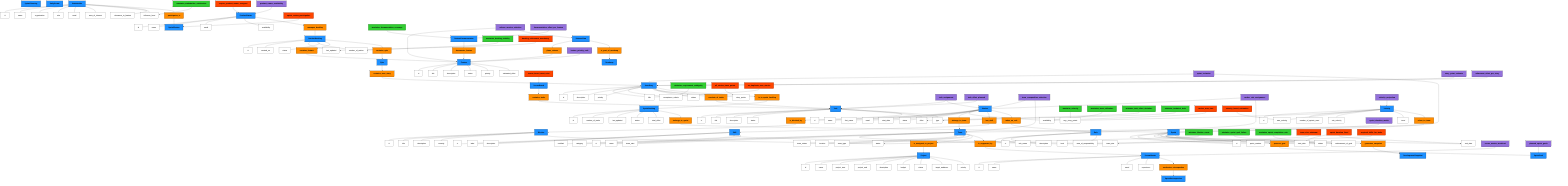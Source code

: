 graph TD
    %% =============== STYLES ===============
    classDef entity fill:#1E90FF,stroke:#000,color:#000,font-weight:bold
    classDef attribute fill:#FFF,stroke:#333,stroke-width:1px,color:#000
    classDef relation fill:#FF8C00,stroke:#000,color:#000,font-weight:bold
    classDef goal fill:#32CD32,stroke:#000,color:#000,font-weight:bold
    classDef condition fill:#FF4500,stroke:#000,color:#000,font-weight:bold
    classDef decisionvar fill:#9370DB,stroke:#000,color:#000,font-weight:bold

    %% =============== ENTITIES (E0–E26) ===============
    E0[Project]:::entity
    E1[Team]:::entity
    E2[Worker]:::entity
    E3[Feature]:::entity
    E4[Skill]:::entity
    E5[Role]:::entity
    E6[ProductOwner]:::entity
    E7[ScrumMaster]:::entity
    E8[ProductBacklog]:::entity
    E9[Sprint]:::entity
    E10[SprintPlanning]:::entity
    E11[DailyScrum]:::entity
    E12[SprintReview]:::entity
    E13[SprintRetrospective]:::entity
    E14[SprintBacklog]:::entity
    E15[SprintGoal]:::entity
    E16[Epic]:::entity
    E17[UserStory]:::entity
    E18[Task]:::entity
    E19[DevelopmentSnapshot]:::entity
    E20[Blocker]:::entity
    E21[Stakeholder]:::entity
    E22[Velocity]:::entity
    E23[ReleasePlan]:::entity
    E24[Roadmap]:::entity
    E25[ScrumBoard]:::entity
    E26[FeatureDocumentation]:::entity

    %% =============== ATTRIBUTES (grouped per entity) ===============
    %% Project
    A0a[id]:::attribute
    A0b[name]:::attribute
    A0c[project_start]:::attribute
    A0d[project_end]:::attribute
    A0e[description]:::attribute
    A0f[budget]:::attribute
    A0g[status]:::attribute
    A0h[target_audience]:::attribute
    A0i[priority]:::attribute

    %% Team
    A1a[id]:::attribute
    A1b[name]:::attribute
    A1c[team_size]:::attribute
    A1d[team_start]:::attribute
    A1e[team_status]:::attribute
    A1f[location]:::attribute
    A1g[team_type]:::attribute

    %% Worker
    A2a[id]:::attribute
    A2b[name]:::attribute
    A2c[first_name]:::attribute
    A2d[email]:::attribute
    A2e[start_date]:::attribute
    A2f[status]:::attribute
    A2g[availability]:::attribute

    %% Feature
    A3a[id]:::attribute
    A3b[title]:::attribute
    A3c[description]:::attribute
    A3d[status]:::attribute
    A3e[priority]:::attribute
    A3f[estimated_effort]:::attribute

    %% Skill
    A4a[id]:::attribute
    A4b[label]:::attribute
    A4c[description]:::attribute
    A4d[level]:::attribute
    A4e[certified]:::attribute
    A4f[category]:::attribute

    %% Role
    A5a[id]:::attribute
    A5b[role_name]:::attribute
    A5c[description]:::attribute
    A5d[area_of_responsibility]:::attribute

    %% ProductOwner
    A6a[id]:::attribute
    A6b[name]:::attribute
    A6c[email]:::attribute
    A6d[availability]:::attribute

    %% ScrumMaster
    A7a[id]:::attribute
    A7b[name]:::attribute
    A7c[email]:::attribute
    A7d[experience]:::attribute

    %% ProductBacklog
    A8a[id]:::attribute
    A8b[created_on]:::attribute
    A8c[last_updated]:::attribute
    A8d[number_of_entries]:::attribute
    A8e[status]:::attribute

    %% Sprint
    A9a[id]:::attribute
    A9b[sprint_number]:::attribute
    A9c[start_date]:::attribute
    A9d[end_date]:::attribute
    A9e[status]:::attribute
    A9f[achievement_of_goal]:::attribute

    %% SprintBacklog
    A14a[id]:::attribute
    A14b[number_of_tasks]:::attribute
    A14c[last_updated]:::attribute
    A14d[status]:::attribute
    A14e[total_effort]:::attribute

    %% UserStory
    A17a[id]:::attribute
    A17b[title]:::attribute
    A17c[description]:::attribute
    A17d[acceptance_criteria]:::attribute
    A17e[priority]:::attribute
    A17f[story_points]:::attribute
    A17g[status]:::attribute

    %% Task
    A18a[id]:::attribute
    A18b[title]:::attribute
    A18c[description]:::attribute
    A18d[status]:::attribute
    A18e[effort]:::attribute
    A18f[type]:::attribute

    %% Blocker
    A20a[id]:::attribute
    A20b[title]:::attribute
    A20c[description]:::attribute
    A20d[severity]:::attribute
    A20e[status]:::attribute

    %% Stakeholder
    A21a[id]:::attribute
    A21b[name]:::attribute
    A21c[organization]:::attribute
    A21d[role]:::attribute
    A21e[email]:::attribute
    A21f[area_of_interest]:::attribute
    A21g[influence_level]:::attribute
    A21h[relevance_to_feature]:::attribute

    %% Velocity
    A22a[id]:::attribute
    A22b[number_of_sprints_used]:::attribute
    A22c[avg._story_points]:::attribute
    A22d[max_velocity]:::attribute
    A22e[min_velocity]:::attribute
    A22f[trend]:::attribute

    %% =============== RELATIONS (R1–R22) ===============
    R1[is_assigned_to_project]:::relation
    R2[belongs_to_team]:::relation
    R3[has_skill]:::relation
    R4[takes_on_role]:::relation
    R5[manages_backlog]:::relation
    R6[is_supported_by]:::relation
    R7[contains_feature]:::relation
    R8[contains_epic]:::relation
    R9[contains_user_story]:::relation
    R10[consists_of_tasks]:::relation
    R11[is_in_sprint_backlog]:::relation
    R12[belongs_to_sprint]:::relation
    R13[pursues_goal]:::relation
    R14[contains_tasks]:::relation
    R15[documents_feature]:::relation
    R16[is_blocked_by]:::relation
    R17[participates_in]:::relation
    R18[moderates_retrospective]:::relation
    R19[refers_to_team]:::relation
    R20[plans_release]:::relation
    R21[is_part_of_roadmap]:::relation
    R22[generates_snapshot]:::relation

    %% =============== GOALS (G0–G10) ===============
    G0[maximize_velocity]:::goal
    G1[minimize_blocker_count]:::goal
    G2[maximize_team_utilization]:::goal
    G3[minimize_sprint_goal_failure]:::goal
    G4[maximize_backlog_stability]:::goal
    G5[minimize_requirement_ambiguity]:::goal
    G6[maximize_documentation_coverage]:::goal
    G7[minimize_task_effort_deviation]:::goal
    G8[maximize_stakeholder_satisfaction]:::goal
    G9[minimize_technical_debt]:::goal
    G10[maximize_sprint_completion_rate]:::goal

    %% =============== CONDITIONS (C0–C10) ===============
    C0[require_product_owner_assigned]:::condition
    C1[team_size_minimum]:::condition
    C2[worker_max_load]:::condition
    C3[sprint_duration_fixed]:::condition
    C4[backlog_refinement_mandatory]:::condition
    C5[scrum_board_must_exist]:::condition
    C6[velocity_based_estimation]:::condition
    C7[all_stories_have_points]:::condition
    C8[no_duplicate_user_stories]:::condition
    C9[required_skills_for_tasks]:::condition
    C10[sprint_review_participation]:::condition

    %% =============== DECISION VARIABLES (DV0–DV14) ===============
    DV0[task_assignment]:::decisionvar
    DV1[sprint_inclusion]:::decisionvar
    DV2[story_point_estimate]:::decisionvar
    DV3[task_effort_planned]:::decisionvar
    DV4[team_composition_selection]:::decisionvar
    DV5[release_version_selection]:::decisionvar
    DV6[refinement_effort_per_story]:::decisionvar
    DV7[scrum_master_workload]:::decisionvar
    DV8[product_owner_availability]:::decisionvar
    DV9[documentation_effort_per_feature]:::decisionvar
    DV10[sprint_duration_weeks]:::decisionvar
    DV11[planned_sprint_goals]:::decisionvar
    DV12[worker_role_assignment]:::decisionvar
    DV13[feature_priority_rank]:::decisionvar
    DV14[velocity_projection]:::decisionvar

    %% =============== ENTITY — ATTRIBUTE CONNECTIONS ===============
    E0 --- A0a & A0b & A0c & A0d & A0e & A0f & A0g & A0h & A0i
    E1 --- A1a & A1b & A1c & A1d & A1e & A1f & A1g
    E2 --- A2a & A2b & A2c & A2d & A2e & A2f & A2g
    E3 --- A3a & A3b & A3c & A3d & A3e & A3f
    E4 --- A4a & A4b & A4c & A4d & A4e & A4f
    E5 --- A5a & A5b & A5c & A5d
    E6 --- A6a & A6b & A6c & A6d
    E7 --- A7a & A7b & A7c & A7d
    E8 --- A8a & A8b & A8c & A8d & A8e
    E9 --- A9a & A9b & A9c & A9d & A9e & A9f
    E14 --- A14a & A14b & A14c & A14d & A14e
    E17 --- A17a & A17b & A17c & A17d & A17e & A17f & A17g
    E18 --- A18a & A18b & A18c & A18d & A18e & A18f
    E20 --- A20a & A20b & A20c & A20d & A20e
    E21 --- A21a & A21b & A21c & A21d & A21e & A21f & A21g & A21h
    E22 --- A22a & A22b & A22c & A22d & A22e & A22f

    %% =============== RELATIONS BETWEEN ENTITIES ===============
    E1 --> R1 --> E0
    E2 --> R2 --> E1
    E2 --> R3 --> E4
    E2 --> R4 --> E5
    E6 --> R5 --> E8
    E1 --> R6 --> E7
    E8 --> R7 --> E3
    E8 --> R8 --> E16
    E16 --> R9 --> E17
    E17 --> R10 --> E18
    E17 --> R11 --> E14
    E14 --> R12 --> E9
    E9 --> R13 --> E15
    E25 --> R14 --> E18
    E26 --> R15 --> E3
    E18 --> R16 --> E20
    E21 --> R17 --> E12
    E7 --> R18 --> E13
    E22 --> R19 --> E1
    E23 --> R20 --> E3
    E23 --> R21 --> E24
    E9 --> R22 --> E19

    %% =============== GOALS → ENTITY/ATTRIBUTE ===============
    G0 --> A22c[avg._story_points]
    G1 --> A20e[status]
    G2 --> A2g[availability]
    G3 --> A9f[achievement_of_goal]
    G4 --> A8d[number_of_entries]
    G5 --> A17d[acceptance_criteria]
    G6 --> E26
    G7 --> A18e[effort]
    G8 --> A21g[influence_level]
    G9 --> A18f[type]
    G10 --> A9e[status]

    %% =============== CONDITIONS → ENTITY/ATTRIBUTE ===============
    C0 --> E6
    C1 --> A1c[team_size]
    C2 --> A2g[availability]
    C3 --> A9c & A9d
    C4 --> A8c[last_updated]
    C5 --> E25
    C6 --> A22d[max_velocity]
    C7 --> A17f[story_points]
    C8 --> A17b[title]
    C9 --> A4d[level]
    C10 --> E12

    %% =============== DECISION VARIABLES → ENTITIES ===============
    DV0 --> E18 & E2
    DV1 --> E17 & E9
    DV2 --> E17
    DV3 --> E18
    DV4 --> E2 & E1
    DV5 --> E3 & E23
    DV6 --> E17
    DV7 --> E7
    DV8 --> E6
    DV9 --> E26
    DV10 --> E9
    DV11 --> E15
    DV12 --> E2 & E5
    DV13 --> E3
    DV14 --> E22

    %% =============== OPTIONAL: CLUSTERING (not fully supported in live editor) ===============
    %% You can group in subgraphs if needed (commented for compatibility)